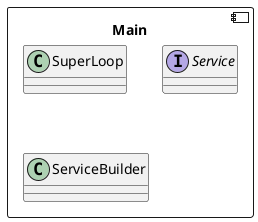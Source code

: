 @startuml

component Main {
  class "SuperLoop" as SL
  interface "Service" as S
  class "ServiceBuilder" as SB
  
}

@enduml
